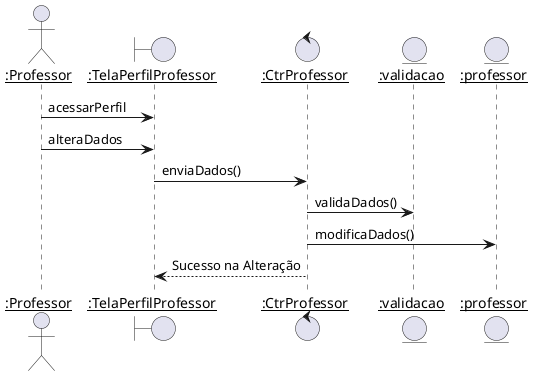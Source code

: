 @startuml alterar_professor
skinparam sequenceParticipant underline

actor ":Professor" as Professor
boundary ":TelaPerfilProfessor" as TelaPerfilProfessor
control ":CtrProfessor" as CtrProfessor
entity ":validacao" as validacao
entity ":professor" as professor



Professor -> TelaPerfilProfessor : acessarPerfil
Professor -> TelaPerfilProfessor : alteraDados
TelaPerfilProfessor -> CtrProfessor : enviaDados()
CtrProfessor -> validacao: validaDados()
CtrProfessor -> professor : modificaDados()
CtrProfessor --> TelaPerfilProfessor --: Sucesso na Alteração


@enduml 